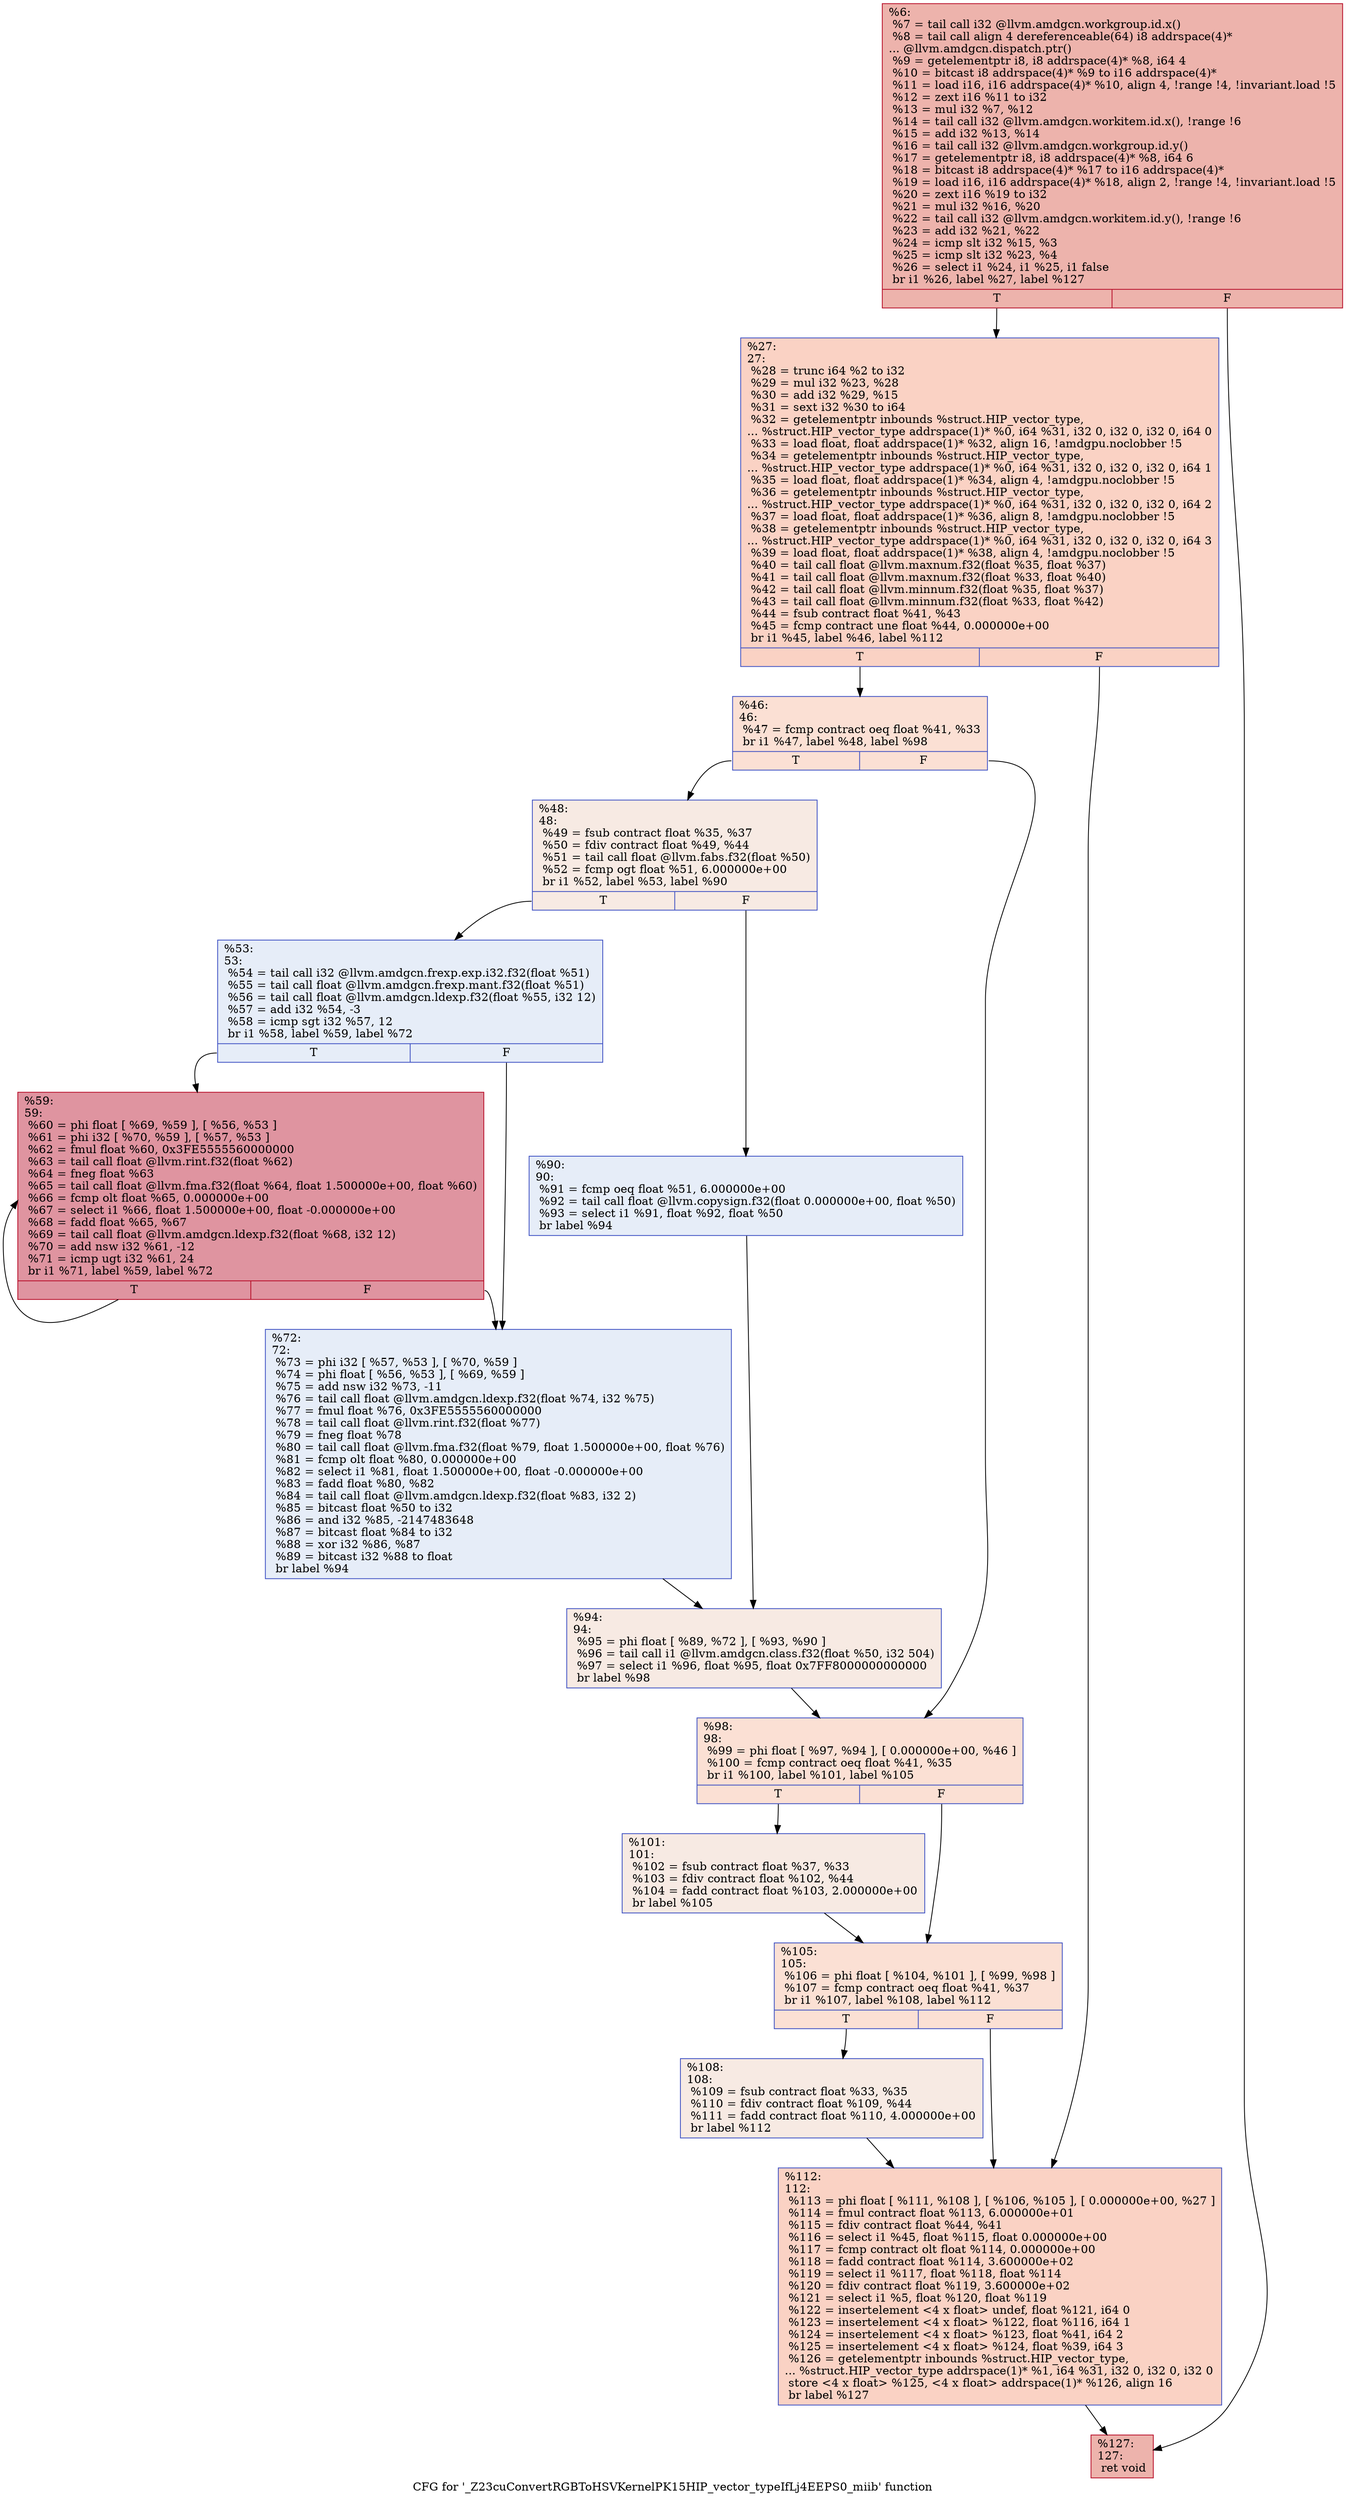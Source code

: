digraph "CFG for '_Z23cuConvertRGBToHSVKernelPK15HIP_vector_typeIfLj4EEPS0_miib' function" {
	label="CFG for '_Z23cuConvertRGBToHSVKernelPK15HIP_vector_typeIfLj4EEPS0_miib' function";

	Node0x4c04840 [shape=record,color="#b70d28ff", style=filled, fillcolor="#d6524470",label="{%6:\l  %7 = tail call i32 @llvm.amdgcn.workgroup.id.x()\l  %8 = tail call align 4 dereferenceable(64) i8 addrspace(4)*\l... @llvm.amdgcn.dispatch.ptr()\l  %9 = getelementptr i8, i8 addrspace(4)* %8, i64 4\l  %10 = bitcast i8 addrspace(4)* %9 to i16 addrspace(4)*\l  %11 = load i16, i16 addrspace(4)* %10, align 4, !range !4, !invariant.load !5\l  %12 = zext i16 %11 to i32\l  %13 = mul i32 %7, %12\l  %14 = tail call i32 @llvm.amdgcn.workitem.id.x(), !range !6\l  %15 = add i32 %13, %14\l  %16 = tail call i32 @llvm.amdgcn.workgroup.id.y()\l  %17 = getelementptr i8, i8 addrspace(4)* %8, i64 6\l  %18 = bitcast i8 addrspace(4)* %17 to i16 addrspace(4)*\l  %19 = load i16, i16 addrspace(4)* %18, align 2, !range !4, !invariant.load !5\l  %20 = zext i16 %19 to i32\l  %21 = mul i32 %16, %20\l  %22 = tail call i32 @llvm.amdgcn.workitem.id.y(), !range !6\l  %23 = add i32 %21, %22\l  %24 = icmp slt i32 %15, %3\l  %25 = icmp slt i32 %23, %4\l  %26 = select i1 %24, i1 %25, i1 false\l  br i1 %26, label %27, label %127\l|{<s0>T|<s1>F}}"];
	Node0x4c04840:s0 -> Node0x4c082b0;
	Node0x4c04840:s1 -> Node0x4c08340;
	Node0x4c082b0 [shape=record,color="#3d50c3ff", style=filled, fillcolor="#f4987a70",label="{%27:\l27:                                               \l  %28 = trunc i64 %2 to i32\l  %29 = mul i32 %23, %28\l  %30 = add i32 %29, %15\l  %31 = sext i32 %30 to i64\l  %32 = getelementptr inbounds %struct.HIP_vector_type,\l... %struct.HIP_vector_type addrspace(1)* %0, i64 %31, i32 0, i32 0, i32 0, i64 0\l  %33 = load float, float addrspace(1)* %32, align 16, !amdgpu.noclobber !5\l  %34 = getelementptr inbounds %struct.HIP_vector_type,\l... %struct.HIP_vector_type addrspace(1)* %0, i64 %31, i32 0, i32 0, i32 0, i64 1\l  %35 = load float, float addrspace(1)* %34, align 4, !amdgpu.noclobber !5\l  %36 = getelementptr inbounds %struct.HIP_vector_type,\l... %struct.HIP_vector_type addrspace(1)* %0, i64 %31, i32 0, i32 0, i32 0, i64 2\l  %37 = load float, float addrspace(1)* %36, align 8, !amdgpu.noclobber !5\l  %38 = getelementptr inbounds %struct.HIP_vector_type,\l... %struct.HIP_vector_type addrspace(1)* %0, i64 %31, i32 0, i32 0, i32 0, i64 3\l  %39 = load float, float addrspace(1)* %38, align 4, !amdgpu.noclobber !5\l  %40 = tail call float @llvm.maxnum.f32(float %35, float %37)\l  %41 = tail call float @llvm.maxnum.f32(float %33, float %40)\l  %42 = tail call float @llvm.minnum.f32(float %35, float %37)\l  %43 = tail call float @llvm.minnum.f32(float %33, float %42)\l  %44 = fsub contract float %41, %43\l  %45 = fcmp contract une float %44, 0.000000e+00\l  br i1 %45, label %46, label %112\l|{<s0>T|<s1>F}}"];
	Node0x4c082b0:s0 -> Node0x4c0a0c0;
	Node0x4c082b0:s1 -> Node0x4c0a150;
	Node0x4c0a0c0 [shape=record,color="#3d50c3ff", style=filled, fillcolor="#f7b99e70",label="{%46:\l46:                                               \l  %47 = fcmp contract oeq float %41, %33\l  br i1 %47, label %48, label %98\l|{<s0>T|<s1>F}}"];
	Node0x4c0a0c0:s0 -> Node0x4c0a320;
	Node0x4c0a0c0:s1 -> Node0x4c0a370;
	Node0x4c0a320 [shape=record,color="#3d50c3ff", style=filled, fillcolor="#eed0c070",label="{%48:\l48:                                               \l  %49 = fsub contract float %35, %37\l  %50 = fdiv contract float %49, %44\l  %51 = tail call float @llvm.fabs.f32(float %50)\l  %52 = fcmp ogt float %51, 6.000000e+00\l  br i1 %52, label %53, label %90\l|{<s0>T|<s1>F}}"];
	Node0x4c0a320:s0 -> Node0x4c0a850;
	Node0x4c0a320:s1 -> Node0x4c0a8e0;
	Node0x4c0a850 [shape=record,color="#3d50c3ff", style=filled, fillcolor="#c7d7f070",label="{%53:\l53:                                               \l  %54 = tail call i32 @llvm.amdgcn.frexp.exp.i32.f32(float %51)\l  %55 = tail call float @llvm.amdgcn.frexp.mant.f32(float %51)\l  %56 = tail call float @llvm.amdgcn.ldexp.f32(float %55, i32 12)\l  %57 = add i32 %54, -3\l  %58 = icmp sgt i32 %57, 12\l  br i1 %58, label %59, label %72\l|{<s0>T|<s1>F}}"];
	Node0x4c0a850:s0 -> Node0x4c0b210;
	Node0x4c0a850:s1 -> Node0x4c0b2a0;
	Node0x4c0b210 [shape=record,color="#b70d28ff", style=filled, fillcolor="#b70d2870",label="{%59:\l59:                                               \l  %60 = phi float [ %69, %59 ], [ %56, %53 ]\l  %61 = phi i32 [ %70, %59 ], [ %57, %53 ]\l  %62 = fmul float %60, 0x3FE5555560000000\l  %63 = tail call float @llvm.rint.f32(float %62)\l  %64 = fneg float %63\l  %65 = tail call float @llvm.fma.f32(float %64, float 1.500000e+00, float %60)\l  %66 = fcmp olt float %65, 0.000000e+00\l  %67 = select i1 %66, float 1.500000e+00, float -0.000000e+00\l  %68 = fadd float %65, %67\l  %69 = tail call float @llvm.amdgcn.ldexp.f32(float %68, i32 12)\l  %70 = add nsw i32 %61, -12\l  %71 = icmp ugt i32 %61, 24\l  br i1 %71, label %59, label %72\l|{<s0>T|<s1>F}}"];
	Node0x4c0b210:s0 -> Node0x4c0b210;
	Node0x4c0b210:s1 -> Node0x4c0b2a0;
	Node0x4c0b2a0 [shape=record,color="#3d50c3ff", style=filled, fillcolor="#c7d7f070",label="{%72:\l72:                                               \l  %73 = phi i32 [ %57, %53 ], [ %70, %59 ]\l  %74 = phi float [ %56, %53 ], [ %69, %59 ]\l  %75 = add nsw i32 %73, -11\l  %76 = tail call float @llvm.amdgcn.ldexp.f32(float %74, i32 %75)\l  %77 = fmul float %76, 0x3FE5555560000000\l  %78 = tail call float @llvm.rint.f32(float %77)\l  %79 = fneg float %78\l  %80 = tail call float @llvm.fma.f32(float %79, float 1.500000e+00, float %76)\l  %81 = fcmp olt float %80, 0.000000e+00\l  %82 = select i1 %81, float 1.500000e+00, float -0.000000e+00\l  %83 = fadd float %80, %82\l  %84 = tail call float @llvm.amdgcn.ldexp.f32(float %83, i32 2)\l  %85 = bitcast float %50 to i32\l  %86 = and i32 %85, -2147483648\l  %87 = bitcast float %84 to i32\l  %88 = xor i32 %86, %87\l  %89 = bitcast i32 %88 to float\l  br label %94\l}"];
	Node0x4c0b2a0 -> Node0x4c0cf60;
	Node0x4c0a8e0 [shape=record,color="#3d50c3ff", style=filled, fillcolor="#c7d7f070",label="{%90:\l90:                                               \l  %91 = fcmp oeq float %51, 6.000000e+00\l  %92 = tail call float @llvm.copysign.f32(float 0.000000e+00, float %50)\l  %93 = select i1 %91, float %92, float %50\l  br label %94\l}"];
	Node0x4c0a8e0 -> Node0x4c0cf60;
	Node0x4c0cf60 [shape=record,color="#3d50c3ff", style=filled, fillcolor="#eed0c070",label="{%94:\l94:                                               \l  %95 = phi float [ %89, %72 ], [ %93, %90 ]\l  %96 = tail call i1 @llvm.amdgcn.class.f32(float %50, i32 504)\l  %97 = select i1 %96, float %95, float 0x7FF8000000000000\l  br label %98\l}"];
	Node0x4c0cf60 -> Node0x4c0a370;
	Node0x4c0a370 [shape=record,color="#3d50c3ff", style=filled, fillcolor="#f7b99e70",label="{%98:\l98:                                               \l  %99 = phi float [ %97, %94 ], [ 0.000000e+00, %46 ]\l  %100 = fcmp contract oeq float %41, %35\l  br i1 %100, label %101, label %105\l|{<s0>T|<s1>F}}"];
	Node0x4c0a370:s0 -> Node0x4c0d8b0;
	Node0x4c0a370:s1 -> Node0x4c0d900;
	Node0x4c0d8b0 [shape=record,color="#3d50c3ff", style=filled, fillcolor="#eed0c070",label="{%101:\l101:                                              \l  %102 = fsub contract float %37, %33\l  %103 = fdiv contract float %102, %44\l  %104 = fadd contract float %103, 2.000000e+00\l  br label %105\l}"];
	Node0x4c0d8b0 -> Node0x4c0d900;
	Node0x4c0d900 [shape=record,color="#3d50c3ff", style=filled, fillcolor="#f7b99e70",label="{%105:\l105:                                              \l  %106 = phi float [ %104, %101 ], [ %99, %98 ]\l  %107 = fcmp contract oeq float %41, %37\l  br i1 %107, label %108, label %112\l|{<s0>T|<s1>F}}"];
	Node0x4c0d900:s0 -> Node0x4c0dd60;
	Node0x4c0d900:s1 -> Node0x4c0a150;
	Node0x4c0dd60 [shape=record,color="#3d50c3ff", style=filled, fillcolor="#eed0c070",label="{%108:\l108:                                              \l  %109 = fsub contract float %33, %35\l  %110 = fdiv contract float %109, %44\l  %111 = fadd contract float %110, 4.000000e+00\l  br label %112\l}"];
	Node0x4c0dd60 -> Node0x4c0a150;
	Node0x4c0a150 [shape=record,color="#3d50c3ff", style=filled, fillcolor="#f4987a70",label="{%112:\l112:                                              \l  %113 = phi float [ %111, %108 ], [ %106, %105 ], [ 0.000000e+00, %27 ]\l  %114 = fmul contract float %113, 6.000000e+01\l  %115 = fdiv contract float %44, %41\l  %116 = select i1 %45, float %115, float 0.000000e+00\l  %117 = fcmp contract olt float %114, 0.000000e+00\l  %118 = fadd contract float %114, 3.600000e+02\l  %119 = select i1 %117, float %118, float %114\l  %120 = fdiv contract float %119, 3.600000e+02\l  %121 = select i1 %5, float %120, float %119\l  %122 = insertelement \<4 x float\> undef, float %121, i64 0\l  %123 = insertelement \<4 x float\> %122, float %116, i64 1\l  %124 = insertelement \<4 x float\> %123, float %41, i64 2\l  %125 = insertelement \<4 x float\> %124, float %39, i64 3\l  %126 = getelementptr inbounds %struct.HIP_vector_type,\l... %struct.HIP_vector_type addrspace(1)* %1, i64 %31, i32 0, i32 0, i32 0\l  store \<4 x float\> %125, \<4 x float\> addrspace(1)* %126, align 16\l  br label %127\l}"];
	Node0x4c0a150 -> Node0x4c08340;
	Node0x4c08340 [shape=record,color="#b70d28ff", style=filled, fillcolor="#d6524470",label="{%127:\l127:                                              \l  ret void\l}"];
}
